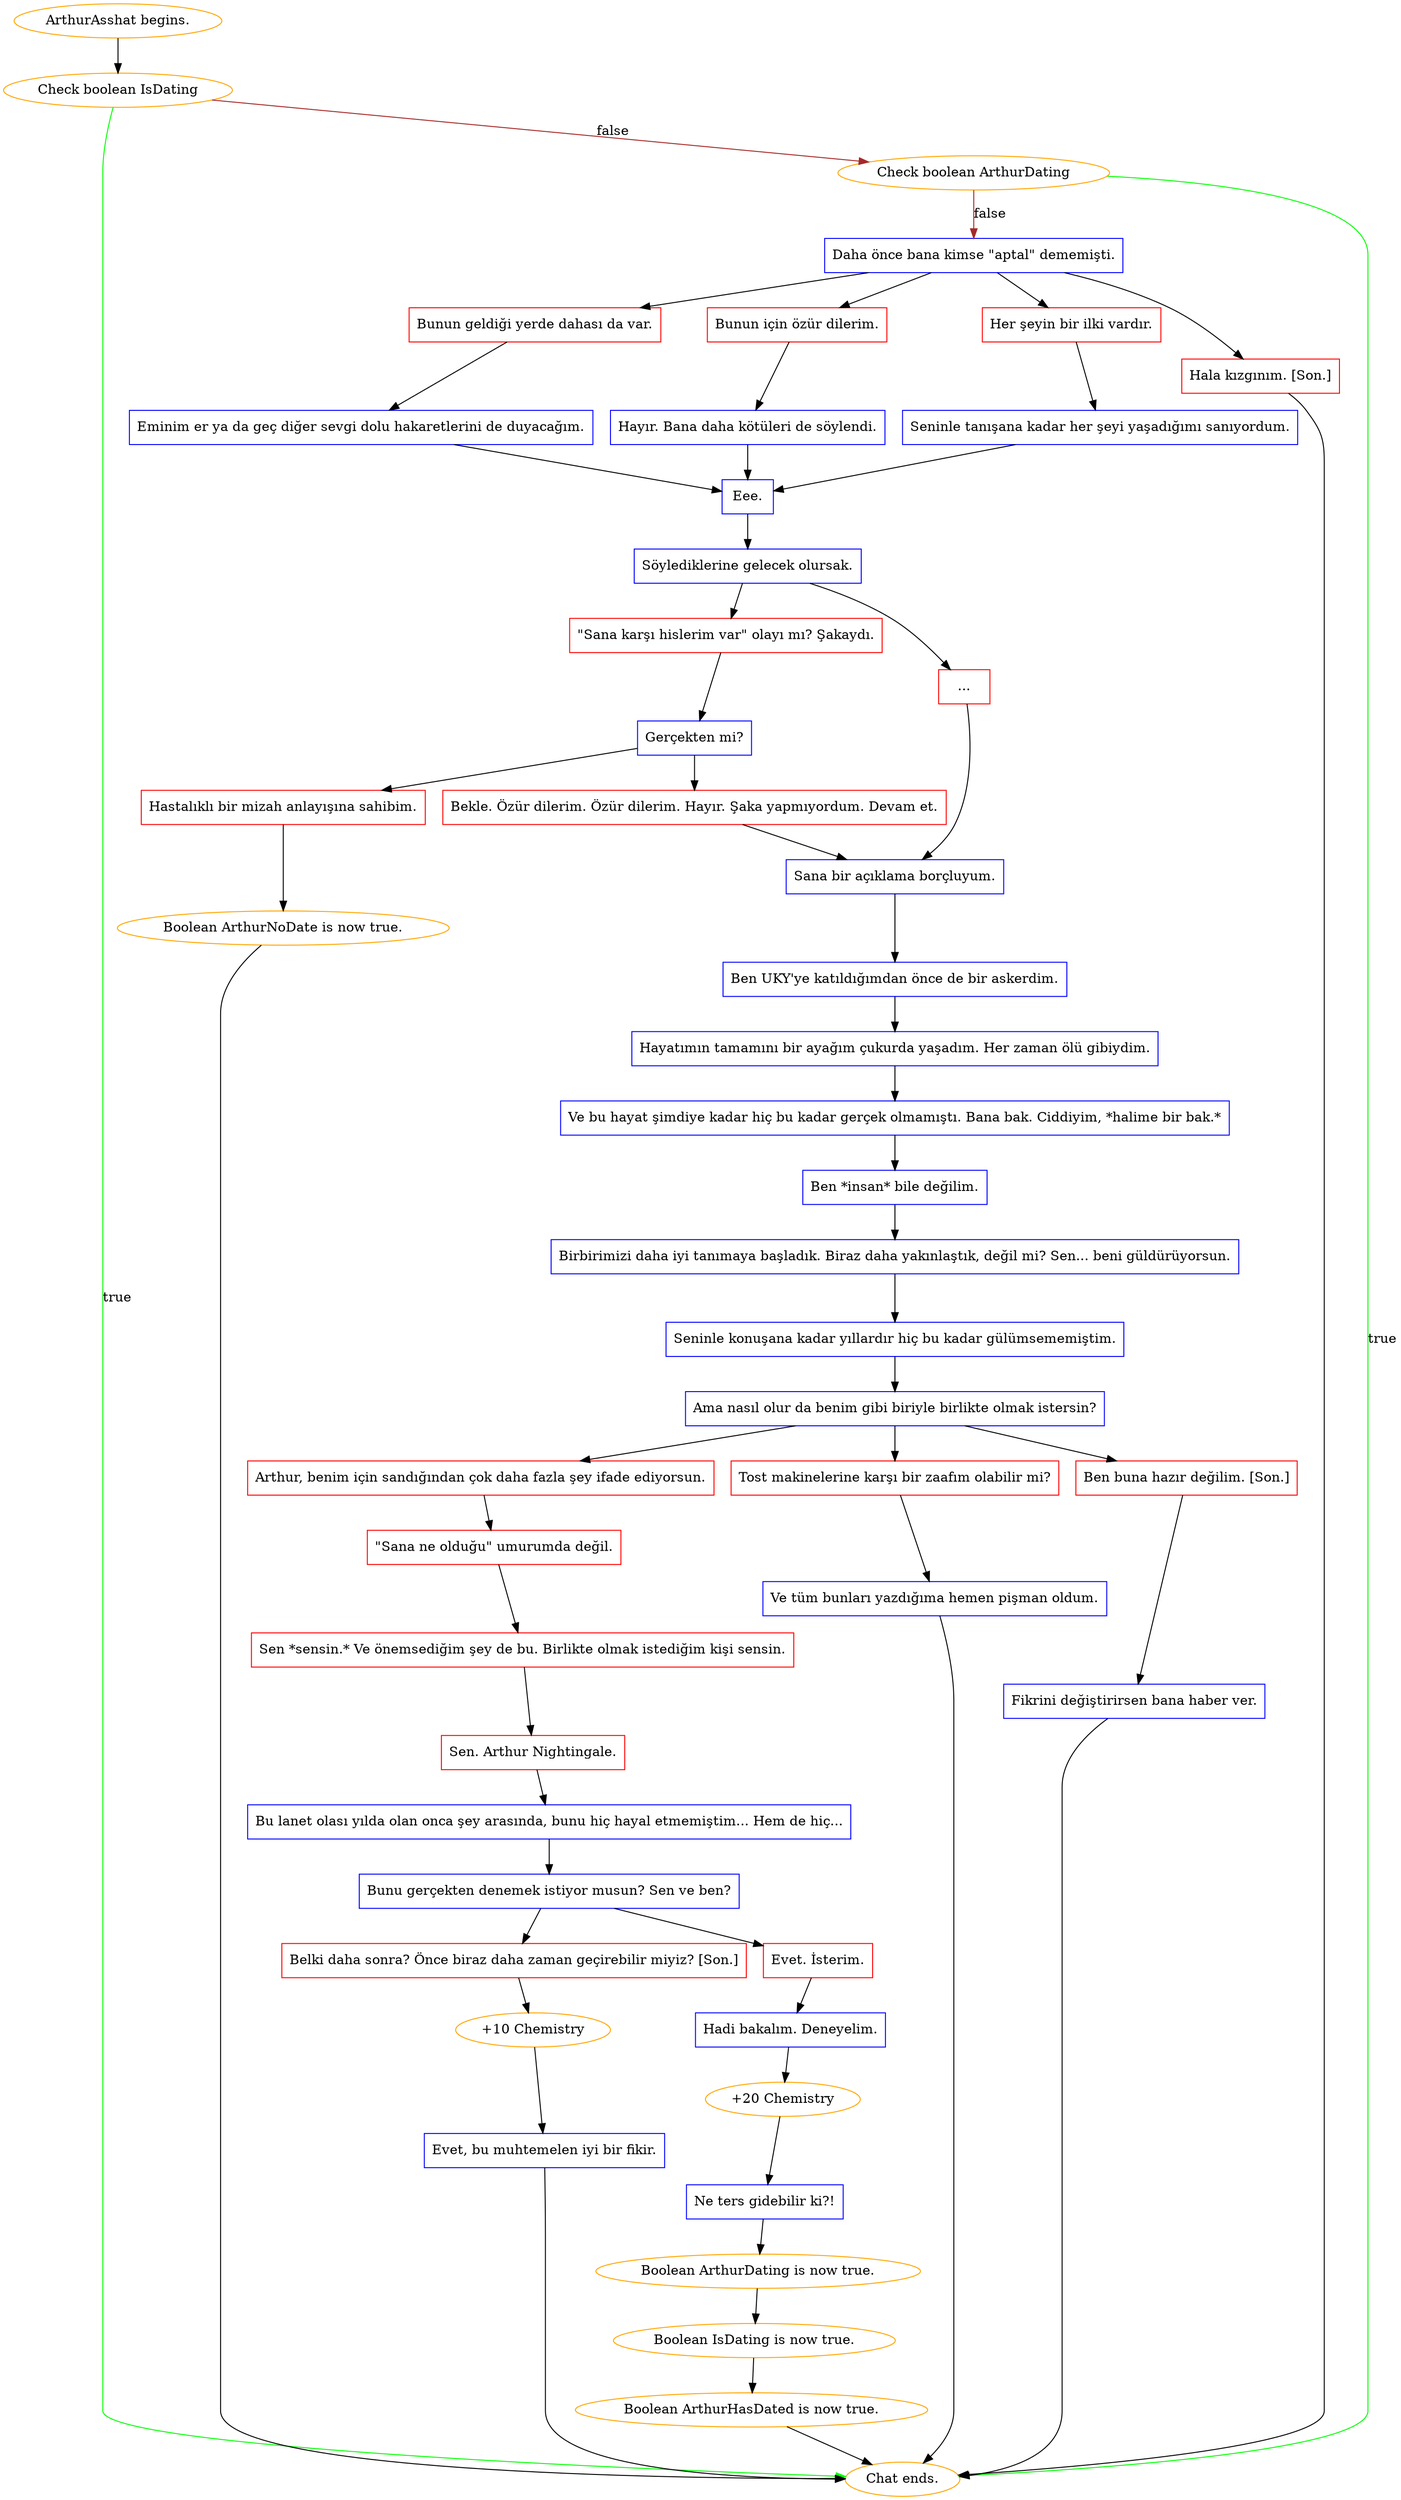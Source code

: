 digraph {
	"ArthurAsshat begins." [color=orange];
		"ArthurAsshat begins." -> j3976318622;
	j3976318622 [label="Check boolean IsDating",color=orange];
		j3976318622 -> "Chat ends." [label=true,color=green];
		j3976318622 -> j2438523578 [label=false,color=brown];
	"Chat ends." [color=orange];
	j2438523578 [label="Check boolean ArthurDating",color=orange];
		j2438523578 -> "Chat ends." [label=true,color=green];
		j2438523578 -> j950617028 [label=false,color=brown];
	j950617028 [label="Daha önce bana kimse \"aptal\" dememişti.",shape=box,color=blue];
		j950617028 -> j2075046269;
		j950617028 -> j1688175806;
		j950617028 -> j4237757527;
		j950617028 -> j4267223127;
	j2075046269 [label="Bunun geldiği yerde dahası da var.",shape=box,color=red];
		j2075046269 -> j2866320961;
	j1688175806 [label="Her şeyin bir ilki vardır.",shape=box,color=red];
		j1688175806 -> j4102625078;
	j4237757527 [label="Bunun için özür dilerim.",shape=box,color=red];
		j4237757527 -> j2539838327;
	j4267223127 [label="Hala kızgınım. [Son.]",shape=box,color=red];
		j4267223127 -> "Chat ends.";
	j2866320961 [label="Eminim er ya da geç diğer sevgi dolu hakaretlerini de duyacağım.",shape=box,color=blue];
		j2866320961 -> j185858674;
	j4102625078 [label="Seninle tanışana kadar her şeyi yaşadığımı sanıyordum.",shape=box,color=blue];
		j4102625078 -> j185858674;
	j2539838327 [label="Hayır. Bana daha kötüleri de söylendi.",shape=box,color=blue];
		j2539838327 -> j185858674;
	j185858674 [label="Eee.",shape=box,color=blue];
		j185858674 -> j2213028089;
	j2213028089 [label="Söylediklerine gelecek olursak.",shape=box,color=blue];
		j2213028089 -> j4206775005;
		j2213028089 -> j874818658;
	j4206775005 [label="\"Sana karşı hislerim var\" olayı mı? Şakaydı.",shape=box,color=red];
		j4206775005 -> j1594280322;
	j874818658 [label="...",shape=box,color=red];
		j874818658 -> j3128939792;
	j1594280322 [label="Gerçekten mi?",shape=box,color=blue];
		j1594280322 -> j3160800760;
		j1594280322 -> j2564078143;
	j3128939792 [label="Sana bir açıklama borçluyum.",shape=box,color=blue];
		j3128939792 -> j2282708291;
	j3160800760 [label="Bekle. Özür dilerim. Özür dilerim. Hayır. Şaka yapmıyordum. Devam et.",shape=box,color=red];
		j3160800760 -> j3128939792;
	j2564078143 [label="Hastalıklı bir mizah anlayışına sahibim.",shape=box,color=red];
		j2564078143 -> j2533691464;
	j2282708291 [label="Ben UKY'ye katıldığımdan önce de bir askerdim.",shape=box,color=blue];
		j2282708291 -> j2891165849;
	j2533691464 [label="Boolean ArthurNoDate is now true.",color=orange];
		j2533691464 -> "Chat ends.";
	j2891165849 [label="Hayatımın tamamını bir ayağım çukurda yaşadım. Her zaman ölü gibiydim.",shape=box,color=blue];
		j2891165849 -> j4071982811;
	j4071982811 [label="Ve bu hayat şimdiye kadar hiç bu kadar gerçek olmamıştı. Bana bak. Ciddiyim, *halime bir bak.*",shape=box,color=blue];
		j4071982811 -> j4049752735;
	j4049752735 [label="Ben *insan* bile değilim.",shape=box,color=blue];
		j4049752735 -> j1354857312;
	j1354857312 [label="Birbirimizi daha iyi tanımaya başladık. Biraz daha yakınlaştık, değil mi? Sen... beni güldürüyorsun.",shape=box,color=blue];
		j1354857312 -> j3326529349;
	j3326529349 [label="Seninle konuşana kadar yıllardır hiç bu kadar gülümsememiştim.",shape=box,color=blue];
		j3326529349 -> j552499149;
	j552499149 [label="Ama nasıl olur da benim gibi biriyle birlikte olmak istersin?",shape=box,color=blue];
		j552499149 -> j3578568665;
		j552499149 -> j1253454654;
		j552499149 -> j1902940256;
	j3578568665 [label="Arthur, benim için sandığından çok daha fazla şey ifade ediyorsun.",shape=box,color=red];
		j3578568665 -> j4142991552;
	j1253454654 [label="Tost makinelerine karşı bir zaafım olabilir mi?",shape=box,color=red];
		j1253454654 -> j1342464345;
	j1902940256 [label="Ben buna hazır değilim. [Son.]",shape=box,color=red];
		j1902940256 -> j1580276020;
	j4142991552 [label="\"Sana ne olduğu\" umurumda değil.",shape=box,color=red];
		j4142991552 -> j3037765507;
	j1342464345 [label="Ve tüm bunları yazdığıma hemen pişman oldum.",shape=box,color=blue];
		j1342464345 -> "Chat ends.";
	j1580276020 [label="Fikrini değiştirirsen bana haber ver.",shape=box,color=blue];
		j1580276020 -> "Chat ends.";
	j3037765507 [label="Sen *sensin.* Ve önemsediğim şey de bu. Birlikte olmak istediğim kişi sensin.",shape=box,color=red];
		j3037765507 -> j2695363047;
	j2695363047 [label="Sen. Arthur Nightingale.",shape=box,color=red];
		j2695363047 -> j637353998;
	j637353998 [label="Bu lanet olası yılda olan onca şey arasında, bunu hiç hayal etmemiştim... Hem de hiç...",shape=box,color=blue];
		j637353998 -> j3905248429;
	j3905248429 [label="Bunu gerçekten denemek istiyor musun? Sen ve ben?",shape=box,color=blue];
		j3905248429 -> j2700999142;
		j3905248429 -> j2153576753;
	j2700999142 [label="Evet. İsterim.",shape=box,color=red];
		j2700999142 -> j2324882293;
	j2153576753 [label="Belki daha sonra? Önce biraz daha zaman geçirebilir miyiz? [Son.]",shape=box,color=red];
		j2153576753 -> j2408976492;
	j2324882293 [label="Hadi bakalım. Deneyelim.",shape=box,color=blue];
		j2324882293 -> j1759616326;
	j2408976492 [label="+10 Chemistry",color=orange];
		j2408976492 -> j430672288;
	j1759616326 [label="+20 Chemistry",color=orange];
		j1759616326 -> j305842615;
	j430672288 [label="Evet, bu muhtemelen iyi bir fikir.",shape=box,color=blue];
		j430672288 -> "Chat ends.";
	j305842615 [label="Ne ters gidebilir ki?!",shape=box,color=blue];
		j305842615 -> j3371696257;
	j3371696257 [label="Boolean ArthurDating is now true.",color=orange];
		j3371696257 -> j3139269659;
	j3139269659 [label="Boolean IsDating is now true.",color=orange];
		j3139269659 -> j3103123730;
	j3103123730 [label="Boolean ArthurHasDated is now true.",color=orange];
		j3103123730 -> "Chat ends.";
}